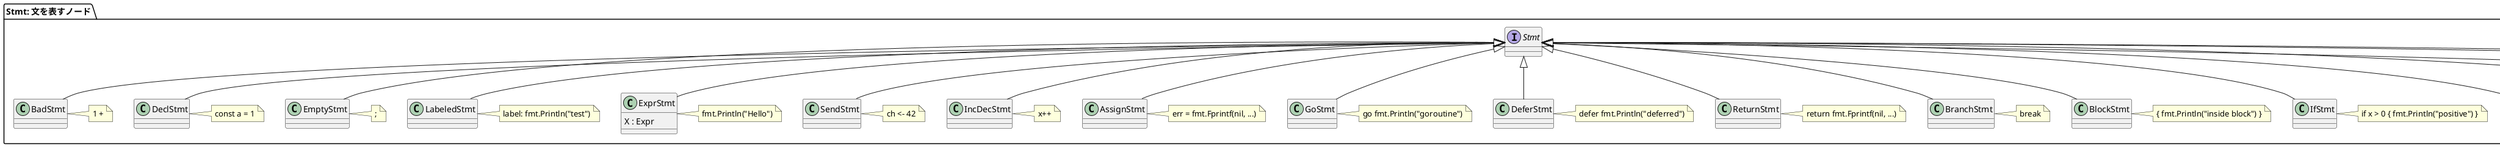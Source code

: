 @startuml
skinparam direction top to bottom

package "Stmt: 文を表すノード" {
  interface Stmt
  ' NodePkg::Node <|-- Stmt // 依存関係ファイルで定義

  class BadStmt
  note right of BadStmt : 1 +
  class DeclStmt
  note right of DeclStmt : const a = 1
  class EmptyStmt
  note right of EmptyStmt : ;
  class LabeledStmt
  note right of LabeledStmt : label: fmt.Println("test")
  class ExprStmt {
    X : Expr
  }
  note right of ExprStmt : fmt.Println("Hello")
  class SendStmt
  note right of SendStmt : ch <- 42
  class IncDecStmt
  note right of IncDecStmt : x++
  class AssignStmt
  note right of AssignStmt : err = fmt.Fprintf(nil, ...)
  class GoStmt
  note right of GoStmt : go fmt.Println("goroutine")
  class DeferStmt
  note right of DeferStmt : defer fmt.Println("deferred")
  class ReturnStmt
  note right of ReturnStmt : return fmt.Fprintf(nil, ...)
  class BranchStmt
  note right of BranchStmt : break
  class BlockStmt
  note right of BlockStmt : { fmt.Println("inside block") }
  class IfStmt
  note right of IfStmt : if x > 0 { fmt.Println("positive") }
  class SwitchStmt
  note right of SwitchStmt : switch x { case 1: fmt.Println("one") }
  class TypeSwitchStmt
  note right of TypeSwitchStmt : switch x.(type) { case int: fmt.Println("int") }
  class SelectStmt
  note right of SelectStmt : select { case <-ch: fmt.Println("received") }
  class ForStmt
  note right of ForStmt : for i := 0; i < 10; i++ { fmt.Println(i) }
  class RangeStmt
  note right of RangeStmt : for k, v := range m { fmt.Println(k, v) }
  Stmt <|-- BadStmt
  Stmt <|-- DeclStmt
  Stmt <|-- EmptyStmt
  Stmt <|-- LabeledStmt
  Stmt <|-- ExprStmt
  Stmt <|-- SendStmt
  Stmt <|-- IncDecStmt
  Stmt <|-- AssignStmt
  Stmt <|-- GoStmt
  Stmt <|-- DeferStmt
  Stmt <|-- ReturnStmt
  Stmt <|-- BranchStmt
  Stmt <|-- BlockStmt
  Stmt <|-- IfStmt
  Stmt <|-- SwitchStmt
  Stmt <|-- TypeSwitchStmt
  Stmt <|-- SelectStmt
  Stmt <|-- ForStmt
  Stmt <|-- RangeStmt
}

@enduml
